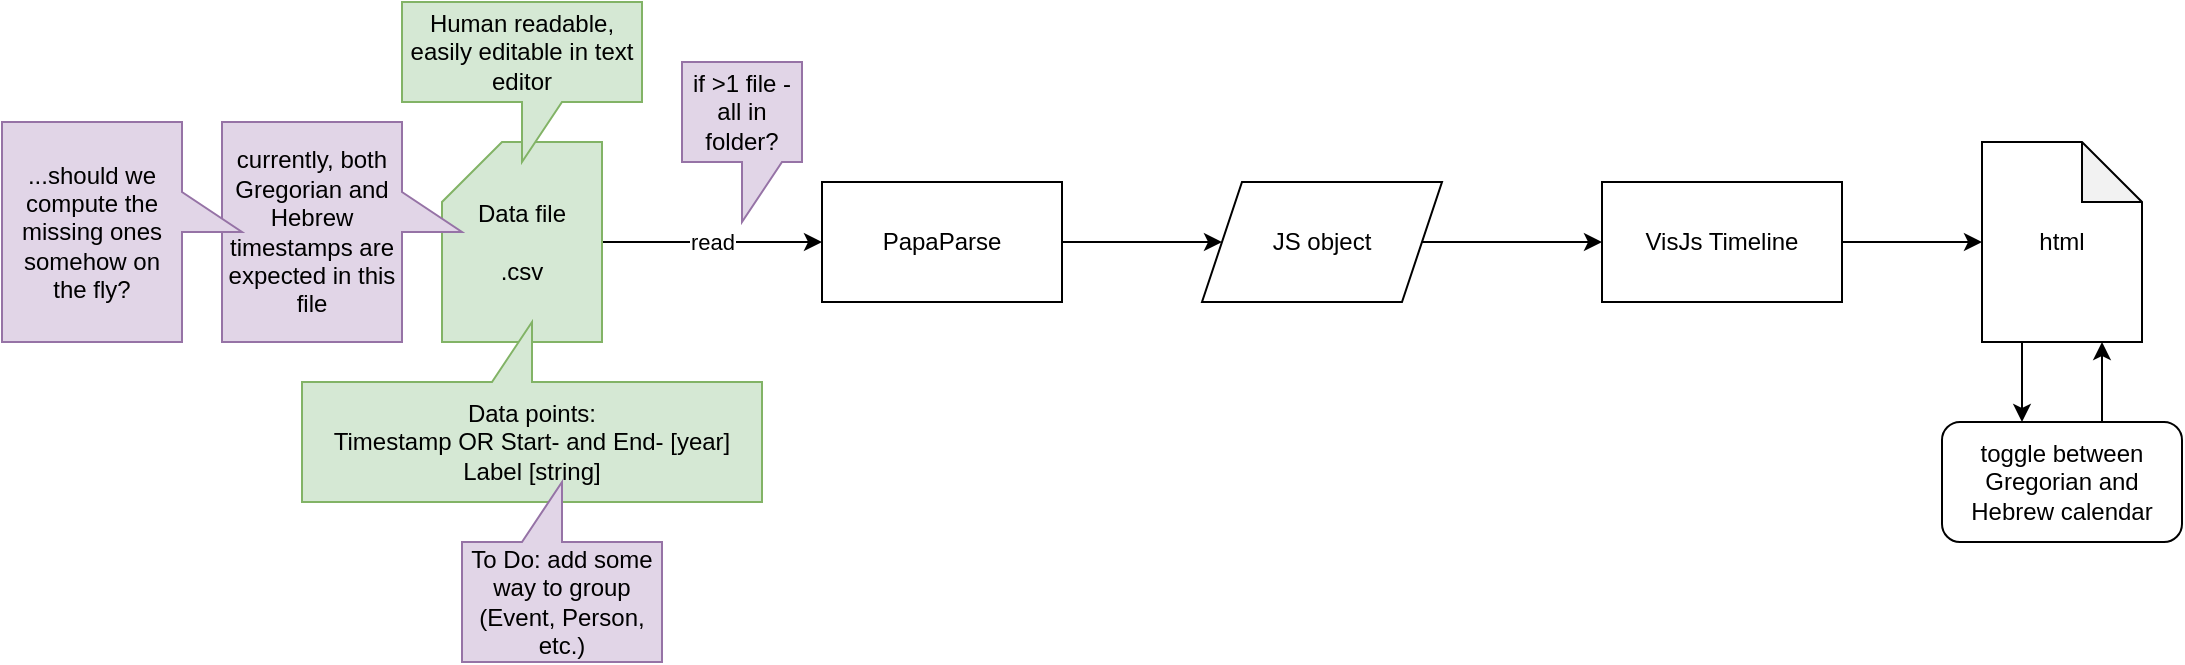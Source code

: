 <mxfile version="28.0.6">
  <diagram name="Page-1" id="JajVS5oi3K1L_Pkpffvc">
    <mxGraphModel dx="1722" dy="1003" grid="1" gridSize="10" guides="1" tooltips="1" connect="1" arrows="1" fold="1" page="1" pageScale="1" pageWidth="1169" pageHeight="827" math="0" shadow="0">
      <root>
        <mxCell id="0" />
        <mxCell id="1" parent="0" />
        <mxCell id="nN7HiU9CASVYB58JUrAK-5" value="read" style="edgeStyle=orthogonalEdgeStyle;rounded=0;orthogonalLoop=1;jettySize=auto;html=1;" edge="1" parent="1" source="nN7HiU9CASVYB58JUrAK-1" target="nN7HiU9CASVYB58JUrAK-4">
          <mxGeometry relative="1" as="geometry" />
        </mxCell>
        <mxCell id="nN7HiU9CASVYB58JUrAK-1" value="Data file&lt;br&gt;&lt;br&gt;.csv" style="shape=card;whiteSpace=wrap;html=1;fillColor=#d5e8d4;strokeColor=#82b366;" vertex="1" parent="1">
          <mxGeometry x="250" y="110" width="80" height="100" as="geometry" />
        </mxCell>
        <mxCell id="nN7HiU9CASVYB58JUrAK-2" value="Human readable, easily editable in text editor" style="shape=callout;whiteSpace=wrap;html=1;perimeter=calloutPerimeter;fillColor=#d5e8d4;strokeColor=#82b366;" vertex="1" parent="1">
          <mxGeometry x="230" y="40" width="120" height="80" as="geometry" />
        </mxCell>
        <mxCell id="nN7HiU9CASVYB58JUrAK-3" value="Data points:&lt;br&gt;Timestamp OR Start- and End- [year]&lt;div&gt;Label [string]&lt;/div&gt;" style="shape=callout;whiteSpace=wrap;html=1;perimeter=calloutPerimeter;direction=west;fillColor=#d5e8d4;strokeColor=#82b366;" vertex="1" parent="1">
          <mxGeometry x="180" y="200" width="230" height="90" as="geometry" />
        </mxCell>
        <mxCell id="nN7HiU9CASVYB58JUrAK-11" style="edgeStyle=orthogonalEdgeStyle;rounded=0;orthogonalLoop=1;jettySize=auto;html=1;" edge="1" parent="1" source="nN7HiU9CASVYB58JUrAK-4" target="nN7HiU9CASVYB58JUrAK-10">
          <mxGeometry relative="1" as="geometry" />
        </mxCell>
        <mxCell id="nN7HiU9CASVYB58JUrAK-4" value="PapaParse" style="rounded=0;whiteSpace=wrap;html=1;" vertex="1" parent="1">
          <mxGeometry x="440" y="130" width="120" height="60" as="geometry" />
        </mxCell>
        <mxCell id="nN7HiU9CASVYB58JUrAK-6" value="if &amp;gt;1 file - all in folder?" style="shape=callout;whiteSpace=wrap;html=1;perimeter=calloutPerimeter;fillColor=#e1d5e7;strokeColor=#9673a6;" vertex="1" parent="1">
          <mxGeometry x="370" y="70" width="60" height="80" as="geometry" />
        </mxCell>
        <mxCell id="nN7HiU9CASVYB58JUrAK-7" value="To Do: add some way to group (Event, Person, etc.)" style="shape=callout;whiteSpace=wrap;html=1;perimeter=calloutPerimeter;direction=west;fillColor=#e1d5e7;strokeColor=#9673a6;" vertex="1" parent="1">
          <mxGeometry x="260" y="280" width="100" height="90" as="geometry" />
        </mxCell>
        <mxCell id="nN7HiU9CASVYB58JUrAK-8" value="currently, both Gregorian and Hebrew timestamps are expected in this file" style="shape=callout;whiteSpace=wrap;html=1;perimeter=calloutPerimeter;fillColor=#e1d5e7;strokeColor=#9673a6;direction=north;" vertex="1" parent="1">
          <mxGeometry x="140" y="100" width="120" height="110" as="geometry" />
        </mxCell>
        <mxCell id="nN7HiU9CASVYB58JUrAK-9" value="...should we compute the missing ones somehow on the fly?" style="shape=callout;whiteSpace=wrap;html=1;perimeter=calloutPerimeter;fillColor=#e1d5e7;strokeColor=#9673a6;direction=north;" vertex="1" parent="1">
          <mxGeometry x="30" y="100" width="120" height="110" as="geometry" />
        </mxCell>
        <mxCell id="nN7HiU9CASVYB58JUrAK-13" value="" style="edgeStyle=orthogonalEdgeStyle;rounded=0;orthogonalLoop=1;jettySize=auto;html=1;" edge="1" parent="1" source="nN7HiU9CASVYB58JUrAK-10" target="nN7HiU9CASVYB58JUrAK-12">
          <mxGeometry relative="1" as="geometry" />
        </mxCell>
        <mxCell id="nN7HiU9CASVYB58JUrAK-10" value="JS object" style="shape=parallelogram;perimeter=parallelogramPerimeter;whiteSpace=wrap;html=1;fixedSize=1;" vertex="1" parent="1">
          <mxGeometry x="630" y="130" width="120" height="60" as="geometry" />
        </mxCell>
        <mxCell id="nN7HiU9CASVYB58JUrAK-15" style="edgeStyle=orthogonalEdgeStyle;rounded=0;orthogonalLoop=1;jettySize=auto;html=1;" edge="1" parent="1" source="nN7HiU9CASVYB58JUrAK-12" target="nN7HiU9CASVYB58JUrAK-14">
          <mxGeometry relative="1" as="geometry" />
        </mxCell>
        <mxCell id="nN7HiU9CASVYB58JUrAK-12" value="VisJs Timeline" style="whiteSpace=wrap;html=1;" vertex="1" parent="1">
          <mxGeometry x="830" y="130" width="120" height="60" as="geometry" />
        </mxCell>
        <mxCell id="nN7HiU9CASVYB58JUrAK-17" style="edgeStyle=orthogonalEdgeStyle;rounded=0;orthogonalLoop=1;jettySize=auto;html=1;" edge="1" parent="1" source="nN7HiU9CASVYB58JUrAK-14" target="nN7HiU9CASVYB58JUrAK-16">
          <mxGeometry relative="1" as="geometry">
            <Array as="points">
              <mxPoint x="1040" y="230" />
              <mxPoint x="1040" y="230" />
            </Array>
          </mxGeometry>
        </mxCell>
        <mxCell id="nN7HiU9CASVYB58JUrAK-14" value="html" style="shape=note;whiteSpace=wrap;html=1;backgroundOutline=1;darkOpacity=0.05;" vertex="1" parent="1">
          <mxGeometry x="1020" y="110" width="80" height="100" as="geometry" />
        </mxCell>
        <mxCell id="nN7HiU9CASVYB58JUrAK-18" style="edgeStyle=orthogonalEdgeStyle;rounded=0;orthogonalLoop=1;jettySize=auto;html=1;" edge="1" parent="1" source="nN7HiU9CASVYB58JUrAK-16" target="nN7HiU9CASVYB58JUrAK-14">
          <mxGeometry relative="1" as="geometry">
            <Array as="points">
              <mxPoint x="1080" y="230" />
              <mxPoint x="1080" y="230" />
            </Array>
          </mxGeometry>
        </mxCell>
        <mxCell id="nN7HiU9CASVYB58JUrAK-16" value="toggle between Gregorian and Hebrew calendar" style="rounded=1;whiteSpace=wrap;html=1;" vertex="1" parent="1">
          <mxGeometry x="1000" y="250" width="120" height="60" as="geometry" />
        </mxCell>
      </root>
    </mxGraphModel>
  </diagram>
</mxfile>
